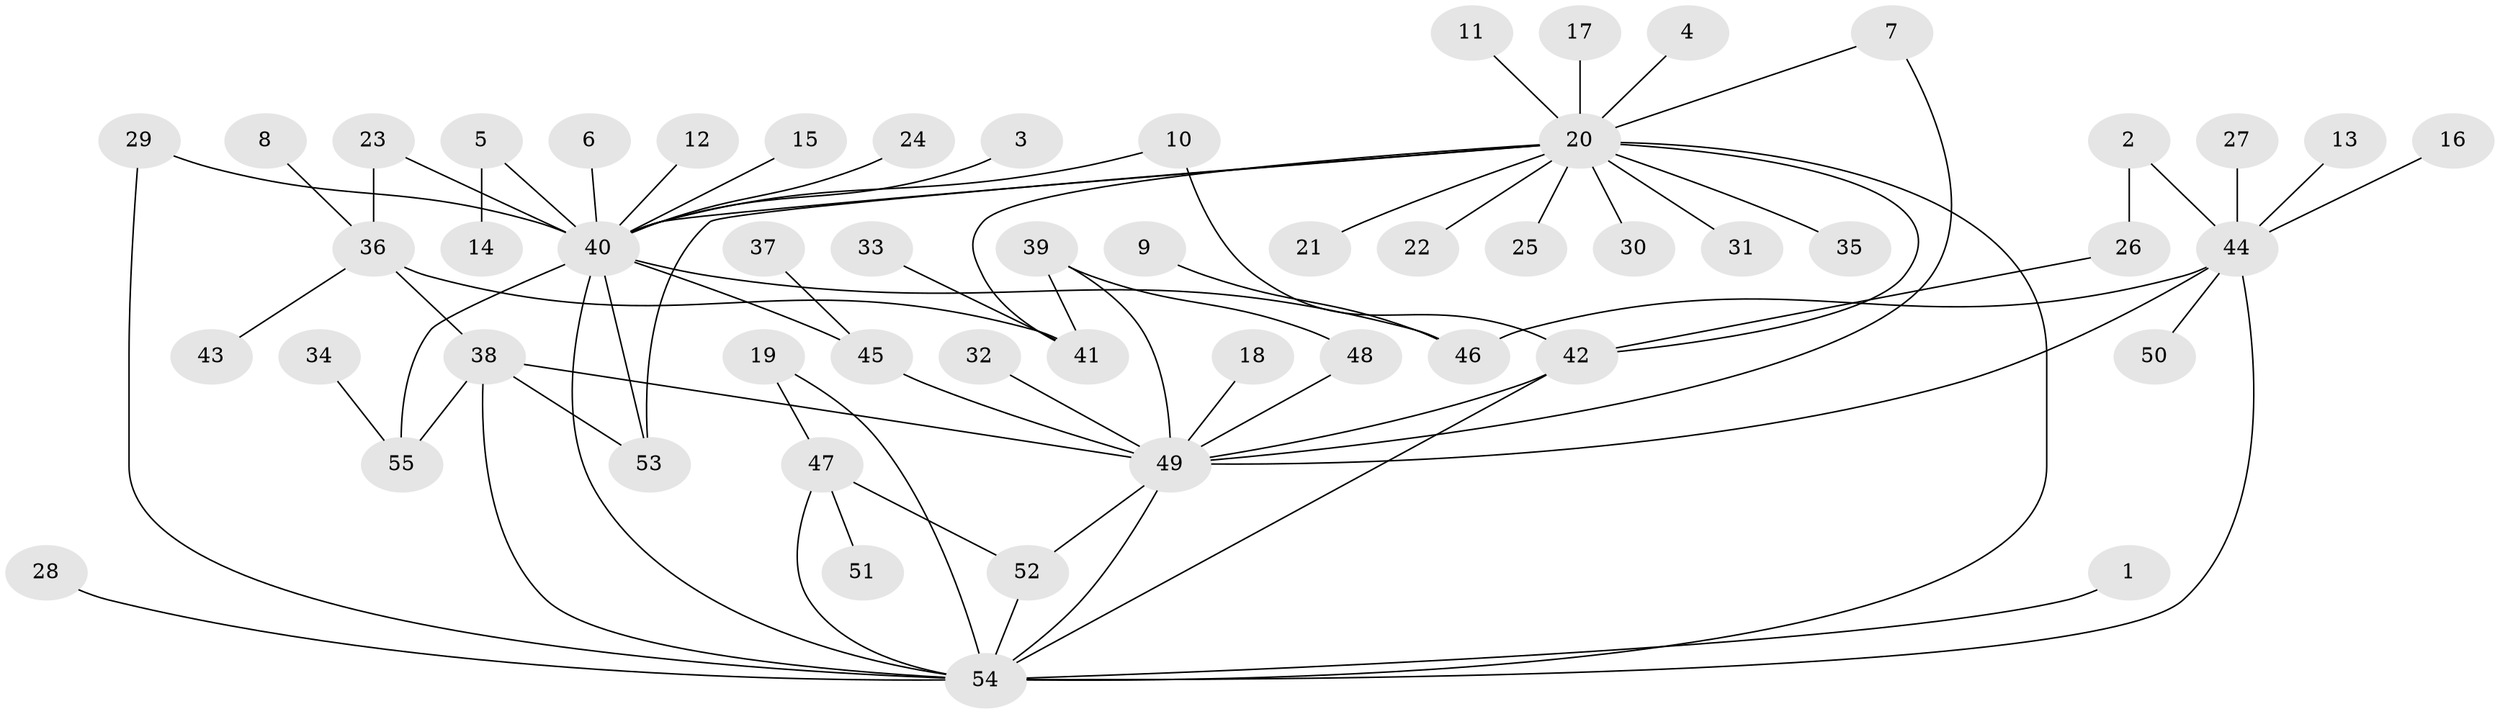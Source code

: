 // original degree distribution, {6: 0.02727272727272727, 19: 0.00909090909090909, 14: 0.00909090909090909, 17: 0.00909090909090909, 10: 0.01818181818181818, 5: 0.045454545454545456, 1: 0.5272727272727272, 3: 0.045454545454545456, 4: 0.05454545454545454, 2: 0.2545454545454545}
// Generated by graph-tools (version 1.1) at 2025/49/03/09/25 03:49:53]
// undirected, 55 vertices, 75 edges
graph export_dot {
graph [start="1"]
  node [color=gray90,style=filled];
  1;
  2;
  3;
  4;
  5;
  6;
  7;
  8;
  9;
  10;
  11;
  12;
  13;
  14;
  15;
  16;
  17;
  18;
  19;
  20;
  21;
  22;
  23;
  24;
  25;
  26;
  27;
  28;
  29;
  30;
  31;
  32;
  33;
  34;
  35;
  36;
  37;
  38;
  39;
  40;
  41;
  42;
  43;
  44;
  45;
  46;
  47;
  48;
  49;
  50;
  51;
  52;
  53;
  54;
  55;
  1 -- 54 [weight=1.0];
  2 -- 26 [weight=1.0];
  2 -- 44 [weight=1.0];
  3 -- 40 [weight=1.0];
  4 -- 20 [weight=1.0];
  5 -- 14 [weight=1.0];
  5 -- 40 [weight=1.0];
  6 -- 40 [weight=1.0];
  7 -- 20 [weight=1.0];
  7 -- 49 [weight=1.0];
  8 -- 36 [weight=1.0];
  9 -- 46 [weight=1.0];
  10 -- 40 [weight=1.0];
  10 -- 42 [weight=1.0];
  11 -- 20 [weight=1.0];
  12 -- 40 [weight=1.0];
  13 -- 44 [weight=1.0];
  15 -- 40 [weight=1.0];
  16 -- 44 [weight=1.0];
  17 -- 20 [weight=1.0];
  18 -- 49 [weight=1.0];
  19 -- 47 [weight=1.0];
  19 -- 54 [weight=1.0];
  20 -- 21 [weight=1.0];
  20 -- 22 [weight=1.0];
  20 -- 25 [weight=1.0];
  20 -- 30 [weight=1.0];
  20 -- 31 [weight=1.0];
  20 -- 35 [weight=1.0];
  20 -- 40 [weight=1.0];
  20 -- 41 [weight=1.0];
  20 -- 42 [weight=1.0];
  20 -- 53 [weight=1.0];
  20 -- 54 [weight=1.0];
  23 -- 36 [weight=1.0];
  23 -- 40 [weight=1.0];
  24 -- 40 [weight=1.0];
  26 -- 42 [weight=1.0];
  27 -- 44 [weight=1.0];
  28 -- 54 [weight=1.0];
  29 -- 40 [weight=1.0];
  29 -- 54 [weight=1.0];
  32 -- 49 [weight=1.0];
  33 -- 41 [weight=1.0];
  34 -- 55 [weight=1.0];
  36 -- 38 [weight=1.0];
  36 -- 41 [weight=1.0];
  36 -- 43 [weight=1.0];
  37 -- 45 [weight=1.0];
  38 -- 49 [weight=1.0];
  38 -- 53 [weight=1.0];
  38 -- 54 [weight=1.0];
  38 -- 55 [weight=1.0];
  39 -- 41 [weight=1.0];
  39 -- 48 [weight=1.0];
  39 -- 49 [weight=1.0];
  40 -- 45 [weight=1.0];
  40 -- 46 [weight=1.0];
  40 -- 53 [weight=1.0];
  40 -- 54 [weight=1.0];
  40 -- 55 [weight=1.0];
  42 -- 49 [weight=1.0];
  42 -- 54 [weight=1.0];
  44 -- 46 [weight=1.0];
  44 -- 49 [weight=1.0];
  44 -- 50 [weight=1.0];
  44 -- 54 [weight=1.0];
  45 -- 49 [weight=1.0];
  47 -- 51 [weight=1.0];
  47 -- 52 [weight=1.0];
  47 -- 54 [weight=1.0];
  48 -- 49 [weight=1.0];
  49 -- 52 [weight=1.0];
  49 -- 54 [weight=1.0];
  52 -- 54 [weight=1.0];
}
